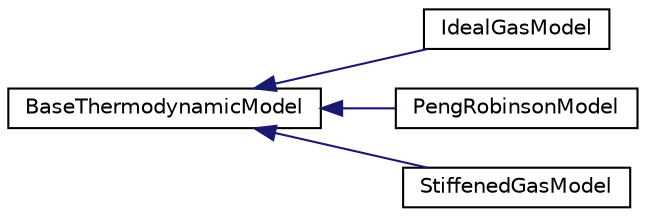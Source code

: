 digraph "Graphical Class Hierarchy"
{
  edge [fontname="Helvetica",fontsize="10",labelfontname="Helvetica",labelfontsize="10"];
  node [fontname="Helvetica",fontsize="10",shape=record];
  rankdir="LR";
  Node0 [label="BaseThermodynamicModel",height=0.2,width=0.4,color="black", fillcolor="white", style="filled",URL="$classBaseThermodynamicModel.html",tooltip="Peng-Robinson (real-gas) thermodynamic model. "];
  Node0 -> Node1 [dir="back",color="midnightblue",fontsize="10",style="solid",fontname="Helvetica"];
  Node1 [label="IdealGasModel",height=0.2,width=0.4,color="black", fillcolor="white", style="filled",URL="$classIdealGasModel.html"];
  Node0 -> Node2 [dir="back",color="midnightblue",fontsize="10",style="solid",fontname="Helvetica"];
  Node2 [label="PengRobinsonModel",height=0.2,width=0.4,color="black", fillcolor="white", style="filled",URL="$classPengRobinsonModel.html"];
  Node0 -> Node3 [dir="back",color="midnightblue",fontsize="10",style="solid",fontname="Helvetica"];
  Node3 [label="StiffenedGasModel",height=0.2,width=0.4,color="black", fillcolor="white", style="filled",URL="$classStiffenedGasModel.html"];
}
